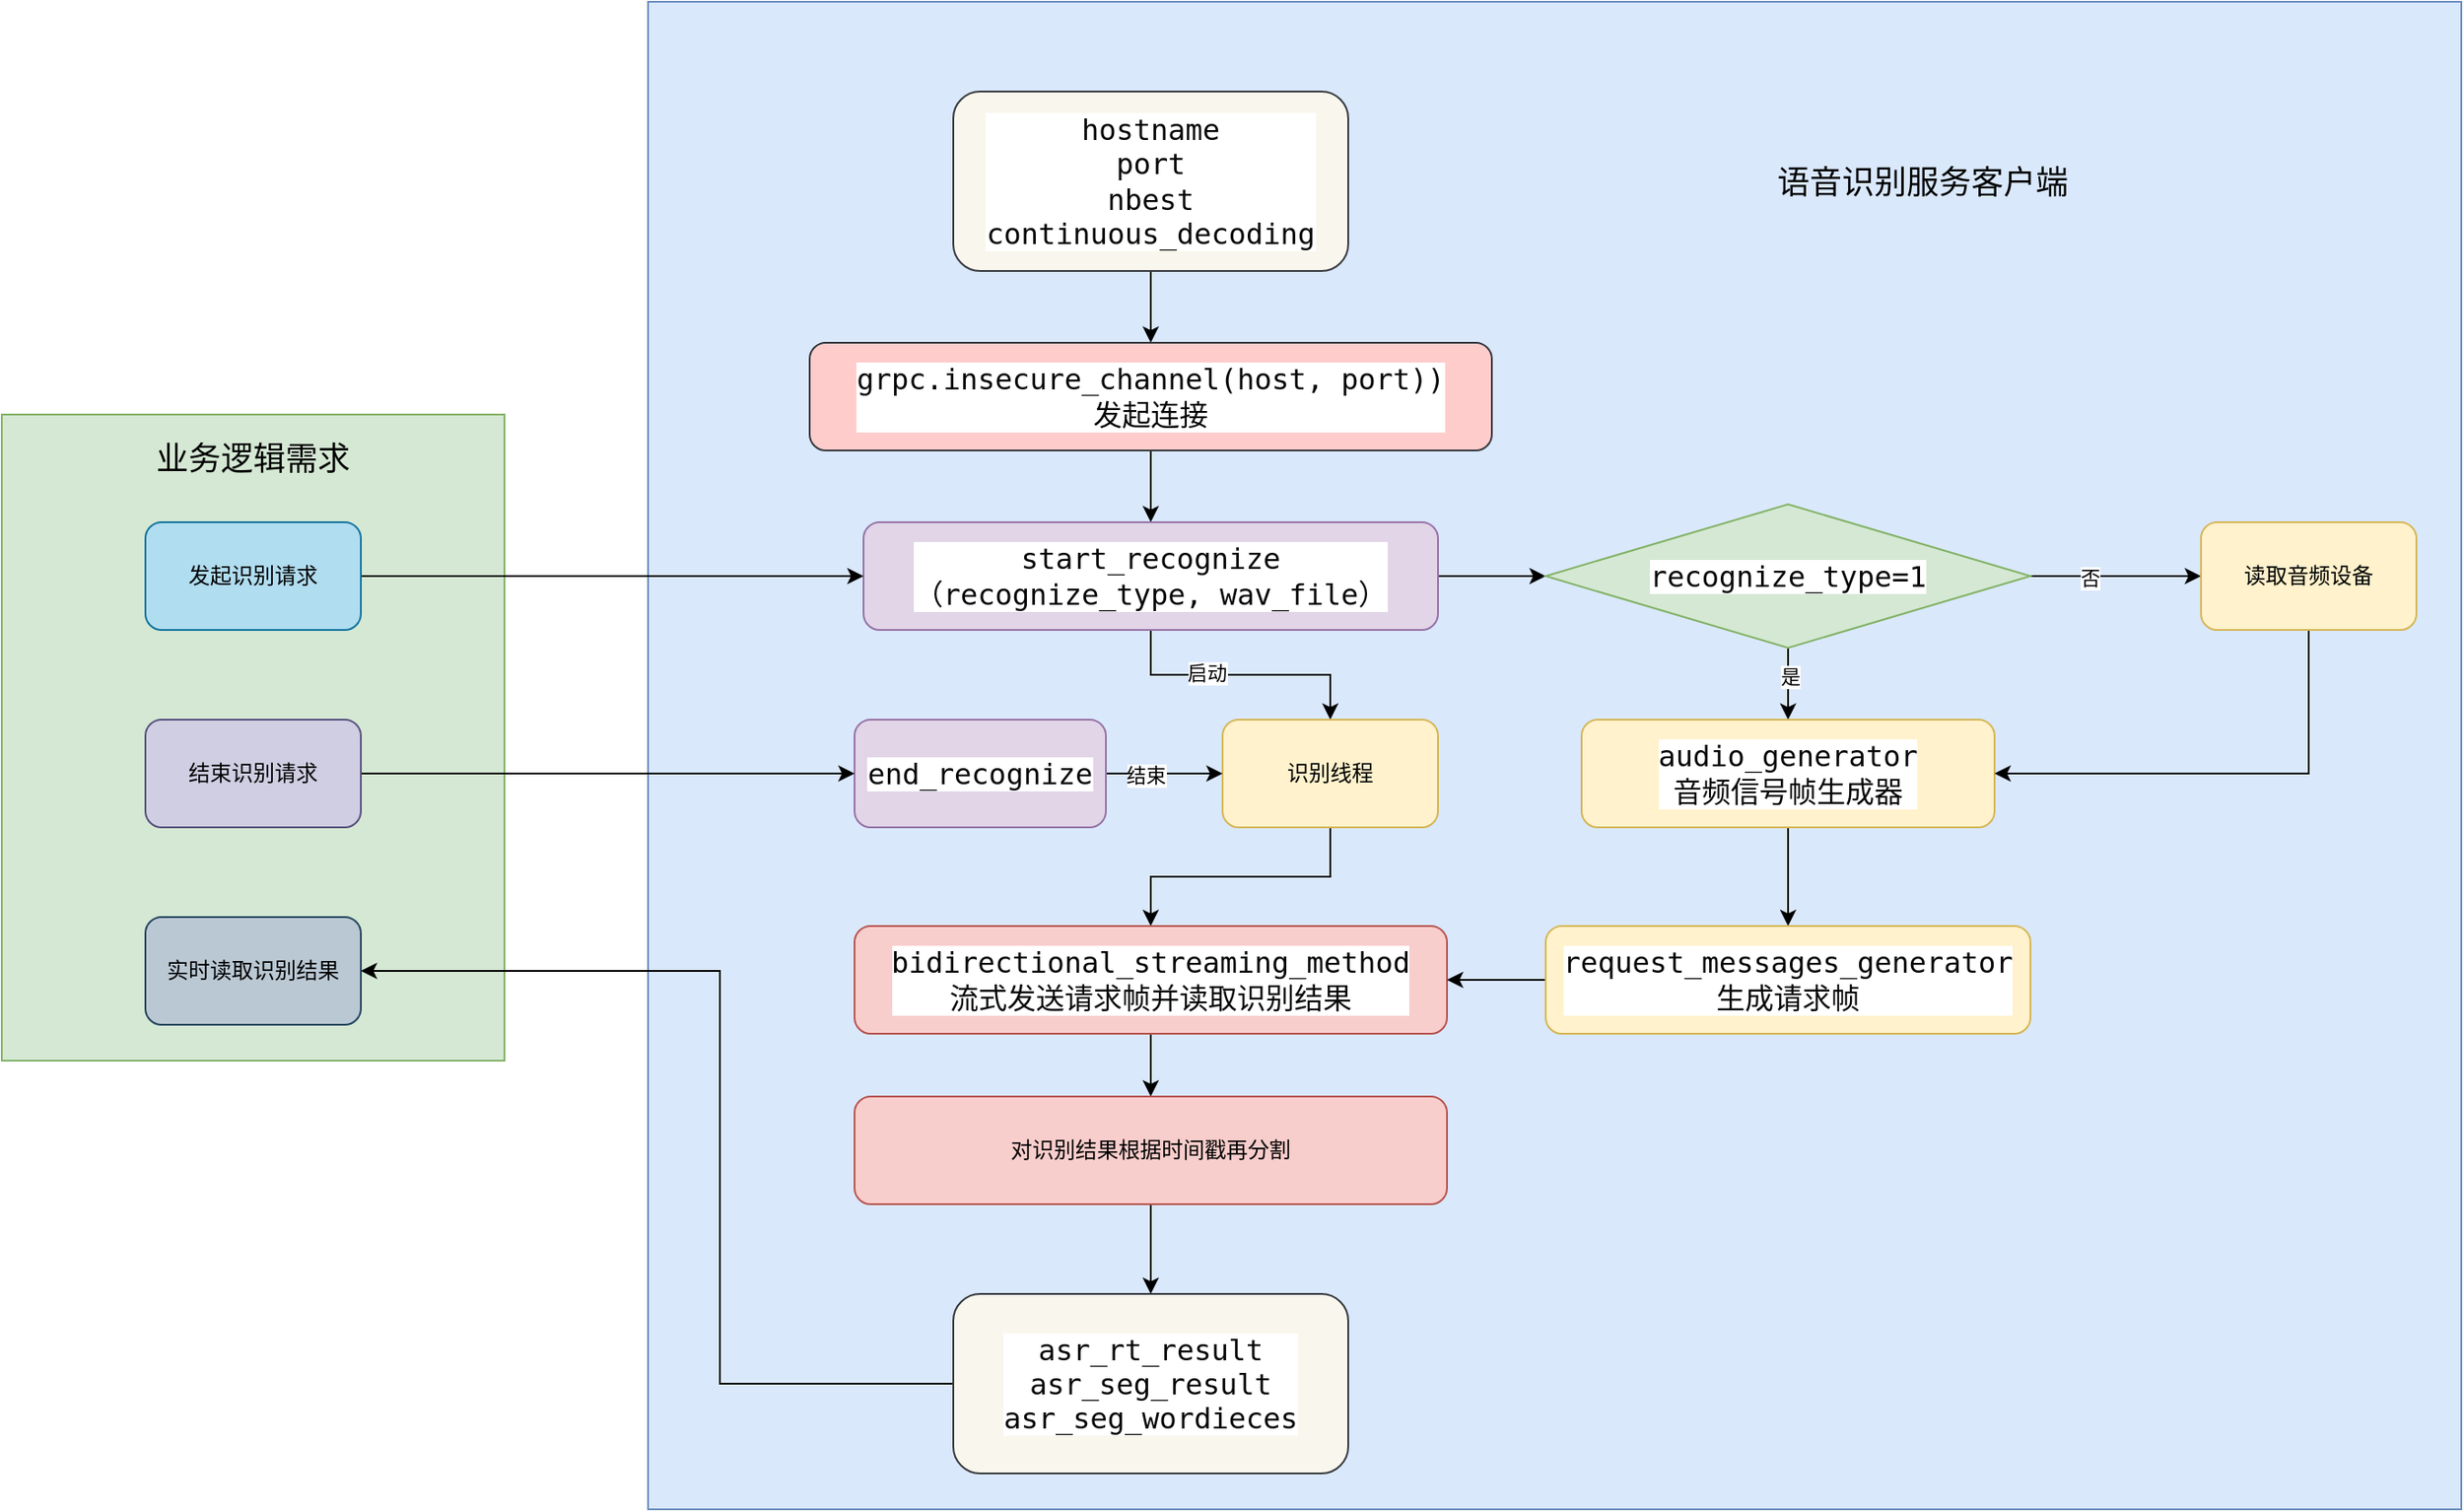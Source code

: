 <mxfile version="20.8.11" type="device"><diagram name="Page-1" id="WkHbIEDr-dx3U0QvFPgs"><mxGraphModel dx="2212" dy="728" grid="1" gridSize="10" guides="1" tooltips="1" connect="1" arrows="1" fold="1" page="1" pageScale="1" pageWidth="827" pageHeight="1169" math="0" shadow="0"><root><mxCell id="0"/><mxCell id="1" parent="0"/><mxCell id="3qa5XmmJ2bU3-33ZWZvN-42" value="" style="rounded=0;whiteSpace=wrap;html=1;fillColor=#dae8fc;strokeColor=#6c8ebf;" vertex="1" parent="1"><mxGeometry x="80" y="40" width="1010" height="840" as="geometry"/></mxCell><mxCell id="3qa5XmmJ2bU3-33ZWZvN-33" value="" style="rounded=0;whiteSpace=wrap;html=1;fillColor=#d5e8d4;strokeColor=#82b366;" vertex="1" parent="1"><mxGeometry x="-280" y="270" width="280" height="360" as="geometry"/></mxCell><mxCell id="3qa5XmmJ2bU3-33ZWZvN-14" style="edgeStyle=orthogonalEdgeStyle;rounded=0;orthogonalLoop=1;jettySize=auto;html=1;exitX=0.5;exitY=1;exitDx=0;exitDy=0;" edge="1" parent="1" source="3qa5XmmJ2bU3-33ZWZvN-1" target="3qa5XmmJ2bU3-33ZWZvN-2"><mxGeometry relative="1" as="geometry"/></mxCell><mxCell id="3qa5XmmJ2bU3-33ZWZvN-1" value="&lt;pre style=&quot;background-color:#ffffff;color:#080808;font-family:'JetBrains Mono',monospace;font-size:12.0pt;&quot;&gt;hostname&lt;br&gt;port&lt;br&gt;&lt;span style=&quot;color:#94558d;&quot;&gt;&lt;/span&gt;nbest&lt;br&gt;continuous_decoding&lt;/pre&gt;" style="rounded=1;whiteSpace=wrap;html=1;fillColor=#f9f7ed;strokeColor=#36393d;" vertex="1" parent="1"><mxGeometry x="250" y="90" width="220" height="100" as="geometry"/></mxCell><mxCell id="3qa5XmmJ2bU3-33ZWZvN-15" style="edgeStyle=orthogonalEdgeStyle;rounded=0;orthogonalLoop=1;jettySize=auto;html=1;exitX=0.5;exitY=1;exitDx=0;exitDy=0;entryX=0.5;entryY=0;entryDx=0;entryDy=0;" edge="1" parent="1" source="3qa5XmmJ2bU3-33ZWZvN-2" target="3qa5XmmJ2bU3-33ZWZvN-3"><mxGeometry relative="1" as="geometry"/></mxCell><mxCell id="3qa5XmmJ2bU3-33ZWZvN-2" value="&lt;pre style=&quot;background-color:#ffffff;color:#080808;font-family:'JetBrains Mono',monospace;font-size:12.0pt;&quot;&gt;grpc.insecure_channel(host, &lt;span style=&quot;color:#94558d;&quot;&gt;&lt;/span&gt;port))&lt;br&gt;发起连接&lt;br&gt;&lt;/pre&gt;" style="rounded=1;whiteSpace=wrap;html=1;fillColor=#ffcccc;strokeColor=#36393d;" vertex="1" parent="1"><mxGeometry x="170" y="230" width="380" height="60" as="geometry"/></mxCell><mxCell id="3qa5XmmJ2bU3-33ZWZvN-16" style="edgeStyle=orthogonalEdgeStyle;rounded=0;orthogonalLoop=1;jettySize=auto;html=1;exitX=1;exitY=0.5;exitDx=0;exitDy=0;entryX=0;entryY=0.5;entryDx=0;entryDy=0;" edge="1" parent="1" source="3qa5XmmJ2bU3-33ZWZvN-3" target="3qa5XmmJ2bU3-33ZWZvN-4"><mxGeometry relative="1" as="geometry"/></mxCell><mxCell id="3qa5XmmJ2bU3-33ZWZvN-22" style="edgeStyle=orthogonalEdgeStyle;rounded=0;orthogonalLoop=1;jettySize=auto;html=1;exitX=0.5;exitY=1;exitDx=0;exitDy=0;" edge="1" parent="1" source="3qa5XmmJ2bU3-33ZWZvN-3" target="3qa5XmmJ2bU3-33ZWZvN-17"><mxGeometry relative="1" as="geometry"/></mxCell><mxCell id="3qa5XmmJ2bU3-33ZWZvN-23" value="启动" style="edgeLabel;html=1;align=center;verticalAlign=middle;resizable=0;points=[];" vertex="1" connectable="0" parent="3qa5XmmJ2bU3-33ZWZvN-22"><mxGeometry x="-0.251" y="1" relative="1" as="geometry"><mxPoint as="offset"/></mxGeometry></mxCell><mxCell id="3qa5XmmJ2bU3-33ZWZvN-3" value="&lt;pre style=&quot;background-color:#ffffff;color:#080808;font-family:'JetBrains Mono',monospace;font-size:12.0pt;&quot;&gt;start_recognize&lt;br&gt;（recognize_type, wav_file）&lt;/pre&gt;" style="rounded=1;whiteSpace=wrap;html=1;fillColor=#e1d5e7;strokeColor=#9673a6;" vertex="1" parent="1"><mxGeometry x="200" y="330" width="320" height="60" as="geometry"/></mxCell><mxCell id="3qa5XmmJ2bU3-33ZWZvN-8" style="edgeStyle=orthogonalEdgeStyle;rounded=0;orthogonalLoop=1;jettySize=auto;html=1;exitX=0.5;exitY=1;exitDx=0;exitDy=0;" edge="1" parent="1" source="3qa5XmmJ2bU3-33ZWZvN-4" target="3qa5XmmJ2bU3-33ZWZvN-5"><mxGeometry relative="1" as="geometry"/></mxCell><mxCell id="3qa5XmmJ2bU3-33ZWZvN-9" value="是" style="edgeLabel;html=1;align=center;verticalAlign=middle;resizable=0;points=[];" vertex="1" connectable="0" parent="3qa5XmmJ2bU3-33ZWZvN-8"><mxGeometry x="-0.208" y="1" relative="1" as="geometry"><mxPoint as="offset"/></mxGeometry></mxCell><mxCell id="3qa5XmmJ2bU3-33ZWZvN-11" style="edgeStyle=orthogonalEdgeStyle;rounded=0;orthogonalLoop=1;jettySize=auto;html=1;exitX=1;exitY=0.5;exitDx=0;exitDy=0;" edge="1" parent="1" source="3qa5XmmJ2bU3-33ZWZvN-4" target="3qa5XmmJ2bU3-33ZWZvN-10"><mxGeometry relative="1" as="geometry"/></mxCell><mxCell id="3qa5XmmJ2bU3-33ZWZvN-12" value="否" style="edgeLabel;html=1;align=center;verticalAlign=middle;resizable=0;points=[];" vertex="1" connectable="0" parent="3qa5XmmJ2bU3-33ZWZvN-11"><mxGeometry x="-0.304" y="-1" relative="1" as="geometry"><mxPoint as="offset"/></mxGeometry></mxCell><mxCell id="3qa5XmmJ2bU3-33ZWZvN-4" value="&lt;pre style=&quot;background-color:#ffffff;color:#080808;font-family:'JetBrains Mono',monospace;font-size:12.0pt;&quot;&gt;recognize_type=1&lt;/pre&gt;" style="rhombus;whiteSpace=wrap;html=1;fillColor=#d5e8d4;strokeColor=#82b366;" vertex="1" parent="1"><mxGeometry x="580" y="320" width="270" height="80" as="geometry"/></mxCell><mxCell id="3qa5XmmJ2bU3-33ZWZvN-21" style="edgeStyle=orthogonalEdgeStyle;rounded=0;orthogonalLoop=1;jettySize=auto;html=1;exitX=0.5;exitY=1;exitDx=0;exitDy=0;" edge="1" parent="1" source="3qa5XmmJ2bU3-33ZWZvN-5" target="3qa5XmmJ2bU3-33ZWZvN-20"><mxGeometry relative="1" as="geometry"/></mxCell><mxCell id="3qa5XmmJ2bU3-33ZWZvN-5" value="&lt;pre style=&quot;background-color:#ffffff;color:#080808;font-family:'JetBrains Mono',monospace;font-size:12.0pt;&quot;&gt;audio_generator&lt;br&gt;音频信号帧生成器&lt;br&gt;&lt;/pre&gt;" style="rounded=1;whiteSpace=wrap;html=1;fillColor=#fff2cc;strokeColor=#d6b656;" vertex="1" parent="1"><mxGeometry x="600" y="440" width="230" height="60" as="geometry"/></mxCell><mxCell id="3qa5XmmJ2bU3-33ZWZvN-13" style="edgeStyle=orthogonalEdgeStyle;rounded=0;orthogonalLoop=1;jettySize=auto;html=1;exitX=0.5;exitY=1;exitDx=0;exitDy=0;entryX=1;entryY=0.5;entryDx=0;entryDy=0;" edge="1" parent="1" source="3qa5XmmJ2bU3-33ZWZvN-10" target="3qa5XmmJ2bU3-33ZWZvN-5"><mxGeometry relative="1" as="geometry"/></mxCell><mxCell id="3qa5XmmJ2bU3-33ZWZvN-10" value="读取音频设备" style="rounded=1;whiteSpace=wrap;html=1;fillColor=#fff2cc;strokeColor=#d6b656;" vertex="1" parent="1"><mxGeometry x="945" y="330" width="120" height="60" as="geometry"/></mxCell><mxCell id="3qa5XmmJ2bU3-33ZWZvN-24" style="edgeStyle=orthogonalEdgeStyle;rounded=0;orthogonalLoop=1;jettySize=auto;html=1;exitX=0.5;exitY=1;exitDx=0;exitDy=0;" edge="1" parent="1" source="3qa5XmmJ2bU3-33ZWZvN-17" target="3qa5XmmJ2bU3-33ZWZvN-18"><mxGeometry relative="1" as="geometry"/></mxCell><mxCell id="3qa5XmmJ2bU3-33ZWZvN-17" value="识别线程" style="rounded=1;whiteSpace=wrap;html=1;fillColor=#fff2cc;strokeColor=#d6b656;" vertex="1" parent="1"><mxGeometry x="400" y="440" width="120" height="60" as="geometry"/></mxCell><mxCell id="3qa5XmmJ2bU3-33ZWZvN-28" style="edgeStyle=orthogonalEdgeStyle;rounded=0;orthogonalLoop=1;jettySize=auto;html=1;exitX=0.5;exitY=1;exitDx=0;exitDy=0;" edge="1" parent="1" source="3qa5XmmJ2bU3-33ZWZvN-18" target="3qa5XmmJ2bU3-33ZWZvN-27"><mxGeometry relative="1" as="geometry"/></mxCell><mxCell id="3qa5XmmJ2bU3-33ZWZvN-18" value="&lt;pre style=&quot;background-color:#ffffff;color:#080808;font-family:'JetBrains Mono',monospace;font-size:12.0pt;&quot;&gt;bidirectional_streaming_method&lt;br&gt;流式发送请求帧并读取识别结果&lt;br&gt;&lt;/pre&gt;" style="rounded=1;whiteSpace=wrap;html=1;fillColor=#f8cecc;strokeColor=#b85450;" vertex="1" parent="1"><mxGeometry x="195" y="555" width="330" height="60" as="geometry"/></mxCell><mxCell id="3qa5XmmJ2bU3-33ZWZvN-25" style="edgeStyle=orthogonalEdgeStyle;rounded=0;orthogonalLoop=1;jettySize=auto;html=1;exitX=0;exitY=0.5;exitDx=0;exitDy=0;entryX=1;entryY=0.5;entryDx=0;entryDy=0;" edge="1" parent="1" source="3qa5XmmJ2bU3-33ZWZvN-20" target="3qa5XmmJ2bU3-33ZWZvN-18"><mxGeometry relative="1" as="geometry"/></mxCell><mxCell id="3qa5XmmJ2bU3-33ZWZvN-20" value="&lt;pre style=&quot;background-color:#ffffff;color:#080808;font-family:'JetBrains Mono',monospace;font-size:12.0pt;&quot;&gt;request_messages_generator&lt;br&gt;生成请求帧&lt;br&gt;&lt;/pre&gt;" style="rounded=1;whiteSpace=wrap;html=1;fillColor=#fff2cc;strokeColor=#d6b656;" vertex="1" parent="1"><mxGeometry x="580" y="555" width="270" height="60" as="geometry"/></mxCell><mxCell id="3qa5XmmJ2bU3-33ZWZvN-45" style="edgeStyle=orthogonalEdgeStyle;rounded=0;orthogonalLoop=1;jettySize=auto;html=1;exitX=0.5;exitY=1;exitDx=0;exitDy=0;entryX=0.5;entryY=0;entryDx=0;entryDy=0;fontSize=18;" edge="1" parent="1" source="3qa5XmmJ2bU3-33ZWZvN-27" target="3qa5XmmJ2bU3-33ZWZvN-29"><mxGeometry relative="1" as="geometry"/></mxCell><mxCell id="3qa5XmmJ2bU3-33ZWZvN-27" value="对识别结果根据时间戳再分割" style="rounded=1;whiteSpace=wrap;html=1;fillColor=#f8cecc;strokeColor=#b85450;" vertex="1" parent="1"><mxGeometry x="195" y="650" width="330" height="60" as="geometry"/></mxCell><mxCell id="3qa5XmmJ2bU3-33ZWZvN-46" style="edgeStyle=orthogonalEdgeStyle;rounded=0;orthogonalLoop=1;jettySize=auto;html=1;exitX=0;exitY=0.5;exitDx=0;exitDy=0;entryX=1;entryY=0.5;entryDx=0;entryDy=0;fontSize=18;" edge="1" parent="1" source="3qa5XmmJ2bU3-33ZWZvN-29" target="3qa5XmmJ2bU3-33ZWZvN-35"><mxGeometry relative="1" as="geometry"><Array as="points"><mxPoint x="120" y="810"/><mxPoint x="120" y="580"/></Array></mxGeometry></mxCell><mxCell id="3qa5XmmJ2bU3-33ZWZvN-29" value="&lt;pre style=&quot;background-color:#ffffff;color:#080808;font-family:'JetBrains Mono',monospace;font-size:12.0pt;&quot;&gt;asr_rt_result&lt;br&gt;asr_seg_result&lt;br&gt;asr_seg_wordieces&lt;/pre&gt;" style="rounded=1;whiteSpace=wrap;html=1;fillColor=#f9f7ed;strokeColor=#36393d;" vertex="1" parent="1"><mxGeometry x="250" y="760" width="220" height="100" as="geometry"/></mxCell><mxCell id="3qa5XmmJ2bU3-33ZWZvN-31" style="edgeStyle=orthogonalEdgeStyle;rounded=0;orthogonalLoop=1;jettySize=auto;html=1;exitX=1;exitY=0.5;exitDx=0;exitDy=0;" edge="1" parent="1" source="3qa5XmmJ2bU3-33ZWZvN-30" target="3qa5XmmJ2bU3-33ZWZvN-17"><mxGeometry relative="1" as="geometry"/></mxCell><mxCell id="3qa5XmmJ2bU3-33ZWZvN-32" value="结束" style="edgeLabel;html=1;align=center;verticalAlign=middle;resizable=0;points=[];" vertex="1" connectable="0" parent="3qa5XmmJ2bU3-33ZWZvN-31"><mxGeometry x="-0.323" y="-1" relative="1" as="geometry"><mxPoint as="offset"/></mxGeometry></mxCell><mxCell id="3qa5XmmJ2bU3-33ZWZvN-30" value="&lt;pre style=&quot;background-color:#ffffff;color:#080808;font-family:'JetBrains Mono',monospace;font-size:12.0pt;&quot;&gt;end_recognize&lt;br&gt;&lt;/pre&gt;" style="rounded=1;whiteSpace=wrap;html=1;fillColor=#e1d5e7;strokeColor=#9673a6;" vertex="1" parent="1"><mxGeometry x="195" y="440" width="140" height="60" as="geometry"/></mxCell><mxCell id="3qa5XmmJ2bU3-33ZWZvN-37" style="edgeStyle=orthogonalEdgeStyle;rounded=0;orthogonalLoop=1;jettySize=auto;html=1;exitX=1;exitY=0.5;exitDx=0;exitDy=0;entryX=0;entryY=0.5;entryDx=0;entryDy=0;" edge="1" parent="1" source="3qa5XmmJ2bU3-33ZWZvN-34" target="3qa5XmmJ2bU3-33ZWZvN-3"><mxGeometry relative="1" as="geometry"/></mxCell><mxCell id="3qa5XmmJ2bU3-33ZWZvN-34" value="发起识别请求" style="rounded=1;whiteSpace=wrap;html=1;fillColor=#b1ddf0;strokeColor=#10739e;" vertex="1" parent="1"><mxGeometry x="-200" y="330" width="120" height="60" as="geometry"/></mxCell><mxCell id="3qa5XmmJ2bU3-33ZWZvN-35" value="实时读取识别结果" style="rounded=1;whiteSpace=wrap;html=1;fillColor=#bac8d3;strokeColor=#23445d;" vertex="1" parent="1"><mxGeometry x="-200" y="550" width="120" height="60" as="geometry"/></mxCell><mxCell id="3qa5XmmJ2bU3-33ZWZvN-38" style="edgeStyle=orthogonalEdgeStyle;rounded=0;orthogonalLoop=1;jettySize=auto;html=1;" edge="1" parent="1" source="3qa5XmmJ2bU3-33ZWZvN-36" target="3qa5XmmJ2bU3-33ZWZvN-30"><mxGeometry relative="1" as="geometry"/></mxCell><mxCell id="3qa5XmmJ2bU3-33ZWZvN-36" value="结束识别请求" style="rounded=1;whiteSpace=wrap;html=1;fillColor=#d0cee2;strokeColor=#56517e;" vertex="1" parent="1"><mxGeometry x="-200" y="440" width="120" height="60" as="geometry"/></mxCell><mxCell id="3qa5XmmJ2bU3-33ZWZvN-40" value="&lt;font style=&quot;font-size: 18px;&quot;&gt;业务逻辑需求&lt;/font&gt;" style="text;html=1;strokeColor=none;fillColor=none;align=center;verticalAlign=middle;whiteSpace=wrap;rounded=0;" vertex="1" parent="1"><mxGeometry x="-200" y="280" width="120" height="30" as="geometry"/></mxCell><mxCell id="3qa5XmmJ2bU3-33ZWZvN-43" value="&lt;font style=&quot;font-size: 18px;&quot;&gt;语音识别服务客户端&lt;/font&gt;" style="text;html=1;strokeColor=none;fillColor=none;align=center;verticalAlign=middle;whiteSpace=wrap;rounded=0;" vertex="1" parent="1"><mxGeometry x="700" y="126" width="180" height="30" as="geometry"/></mxCell></root></mxGraphModel></diagram></mxfile>